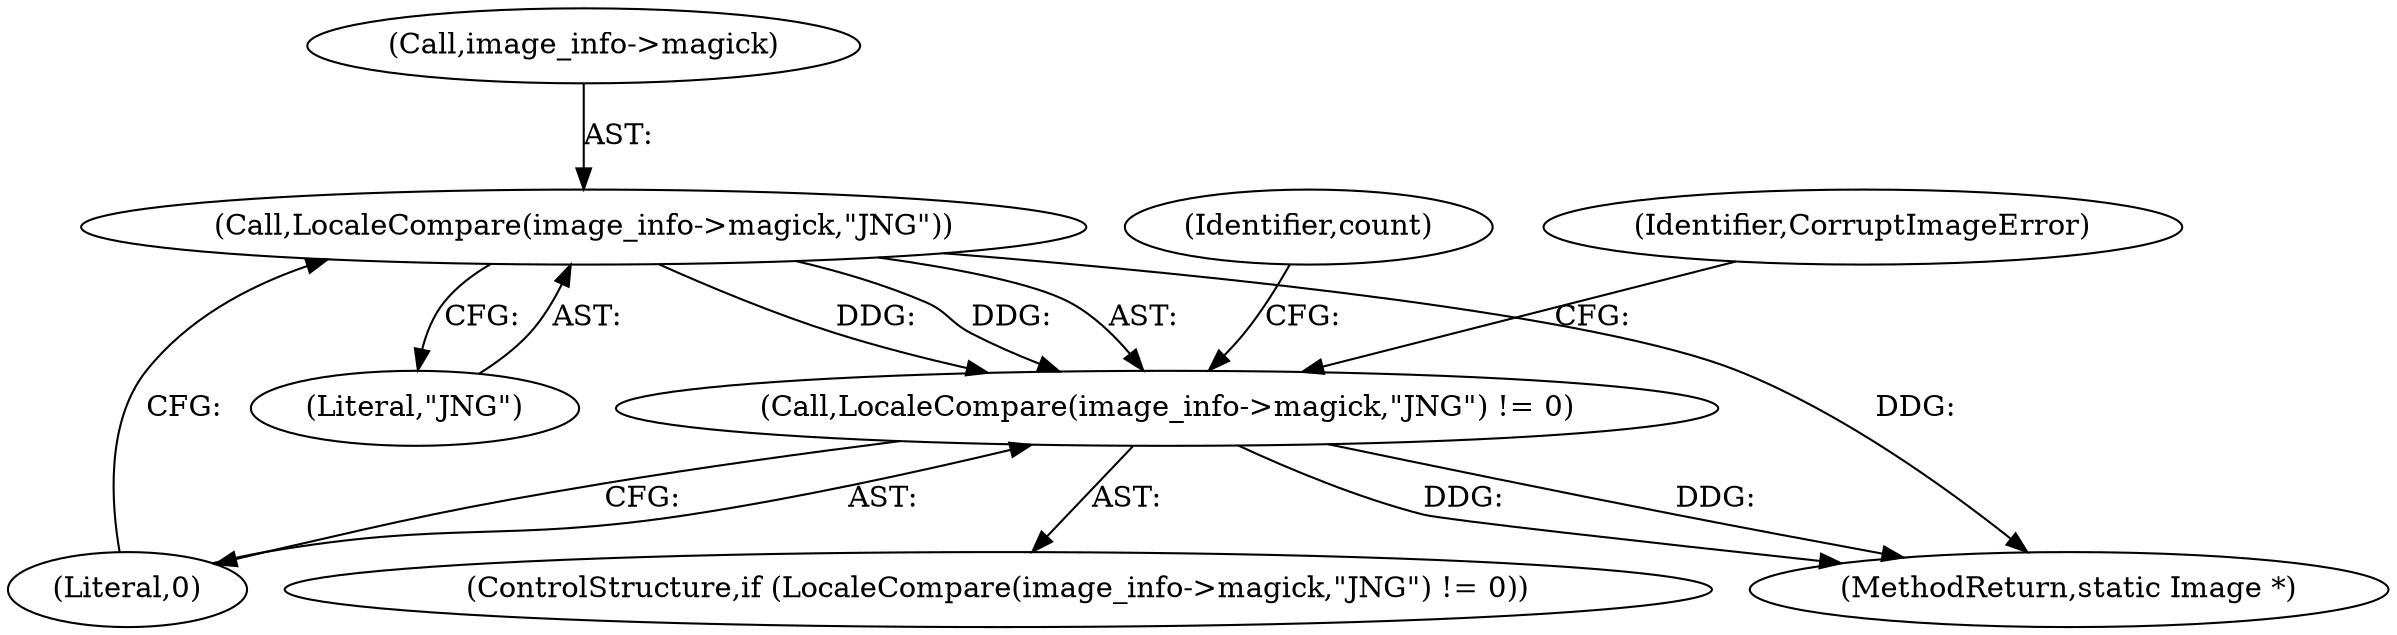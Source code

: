 digraph "0_ImageMagick_aa84944b405acebbeefe871d0f64969b9e9f31ac@pointer" {
"1000180" [label="(Call,LocaleCompare(image_info->magick,\"JNG\"))"];
"1000179" [label="(Call,LocaleCompare(image_info->magick,\"JNG\") != 0)"];
"1000180" [label="(Call,LocaleCompare(image_info->magick,\"JNG\"))"];
"1000181" [label="(Call,image_info->magick)"];
"1000179" [label="(Call,LocaleCompare(image_info->magick,\"JNG\") != 0)"];
"1000190" [label="(Identifier,count)"];
"1000184" [label="(Literal,\"JNG\")"];
"1000185" [label="(Literal,0)"];
"1000323" [label="(MethodReturn,static Image *)"];
"1000187" [label="(Identifier,CorruptImageError)"];
"1000178" [label="(ControlStructure,if (LocaleCompare(image_info->magick,\"JNG\") != 0))"];
"1000180" -> "1000179"  [label="AST: "];
"1000180" -> "1000184"  [label="CFG: "];
"1000181" -> "1000180"  [label="AST: "];
"1000184" -> "1000180"  [label="AST: "];
"1000185" -> "1000180"  [label="CFG: "];
"1000180" -> "1000323"  [label="DDG: "];
"1000180" -> "1000179"  [label="DDG: "];
"1000180" -> "1000179"  [label="DDG: "];
"1000179" -> "1000178"  [label="AST: "];
"1000179" -> "1000185"  [label="CFG: "];
"1000185" -> "1000179"  [label="AST: "];
"1000187" -> "1000179"  [label="CFG: "];
"1000190" -> "1000179"  [label="CFG: "];
"1000179" -> "1000323"  [label="DDG: "];
"1000179" -> "1000323"  [label="DDG: "];
}
